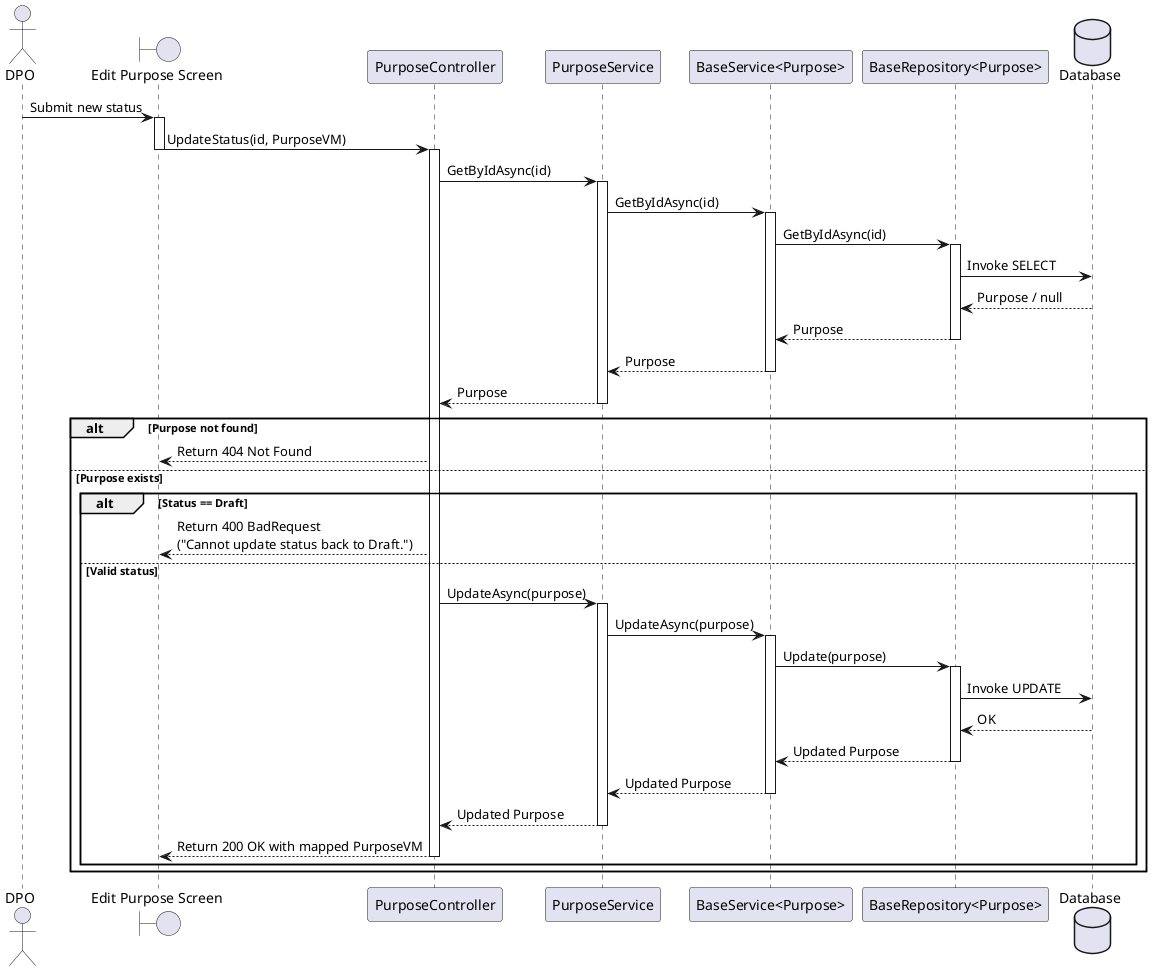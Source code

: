 @startuml

actor DPO
boundary "Edit Purpose Screen" as Screen
participant "PurposeController" as Controller
participant "PurposeService" as Service
participant "BaseService<Purpose>" as BaseService
participant "BaseRepository<Purpose>" as Repo
database "Database" as DB

DPO -> Screen : Submit new status
activate Screen
Screen -> Controller : UpdateStatus(id, PurposeVM)
deactivate Screen
activate Controller

' === Get Purpose by ID ===
Controller -> Service : GetByIdAsync(id)
activate Service
Service -> BaseService : GetByIdAsync(id)
activate BaseService
BaseService -> Repo : GetByIdAsync(id)
activate Repo
Repo -> DB : Invoke SELECT
DB --> Repo : Purpose / null
Repo --> BaseService : Purpose
deactivate Repo
BaseService --> Service : Purpose
deactivate BaseService
Service --> Controller : Purpose
deactivate Service

alt Purpose not found
    Controller --> Screen : Return 404 Not Found
    
else Purpose exists
    alt Status == Draft
        Controller --> Screen : Return 400 BadRequest\n("Cannot update status back to Draft.")
        
    else Valid status
        Controller -> Service : UpdateAsync(purpose)
        activate Service
        Service -> BaseService : UpdateAsync(purpose)
        activate BaseService
        BaseService -> Repo : Update(purpose)
        activate Repo
        Repo -> DB : Invoke UPDATE
        DB --> Repo : OK
        Repo --> BaseService : Updated Purpose
        deactivate Repo
        BaseService --> Service : Updated Purpose
        deactivate BaseService
        Service --> Controller : Updated Purpose
        deactivate Service

        Controller --> Screen : Return 200 OK with mapped PurposeVM
        deactivate Controller
    end
end

@enduml
